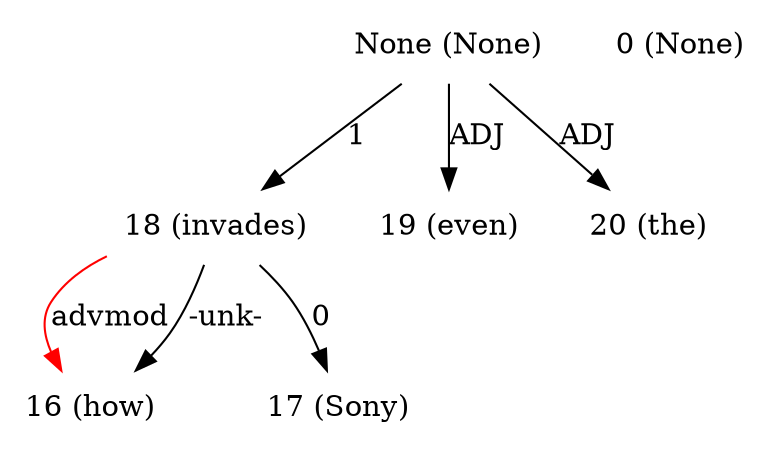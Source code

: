 digraph G{
edge [dir=forward]
node [shape=plaintext]

None [label="None (None)"]
None -> 18 [label="1"]
None [label="None (None)"]
None -> 19 [label="ADJ"]
None -> 20 [label="ADJ"]
0 [label="0 (None)"]
16 [label="16 (how)"]
18 -> 16 [label="advmod", color="red"]
17 [label="17 (Sony)"]
18 [label="18 (invades)"]
18 -> 16 [label="-unk-"]
18 -> 17 [label="0"]
19 [label="19 (even)"]
20 [label="20 (the)"]
}
